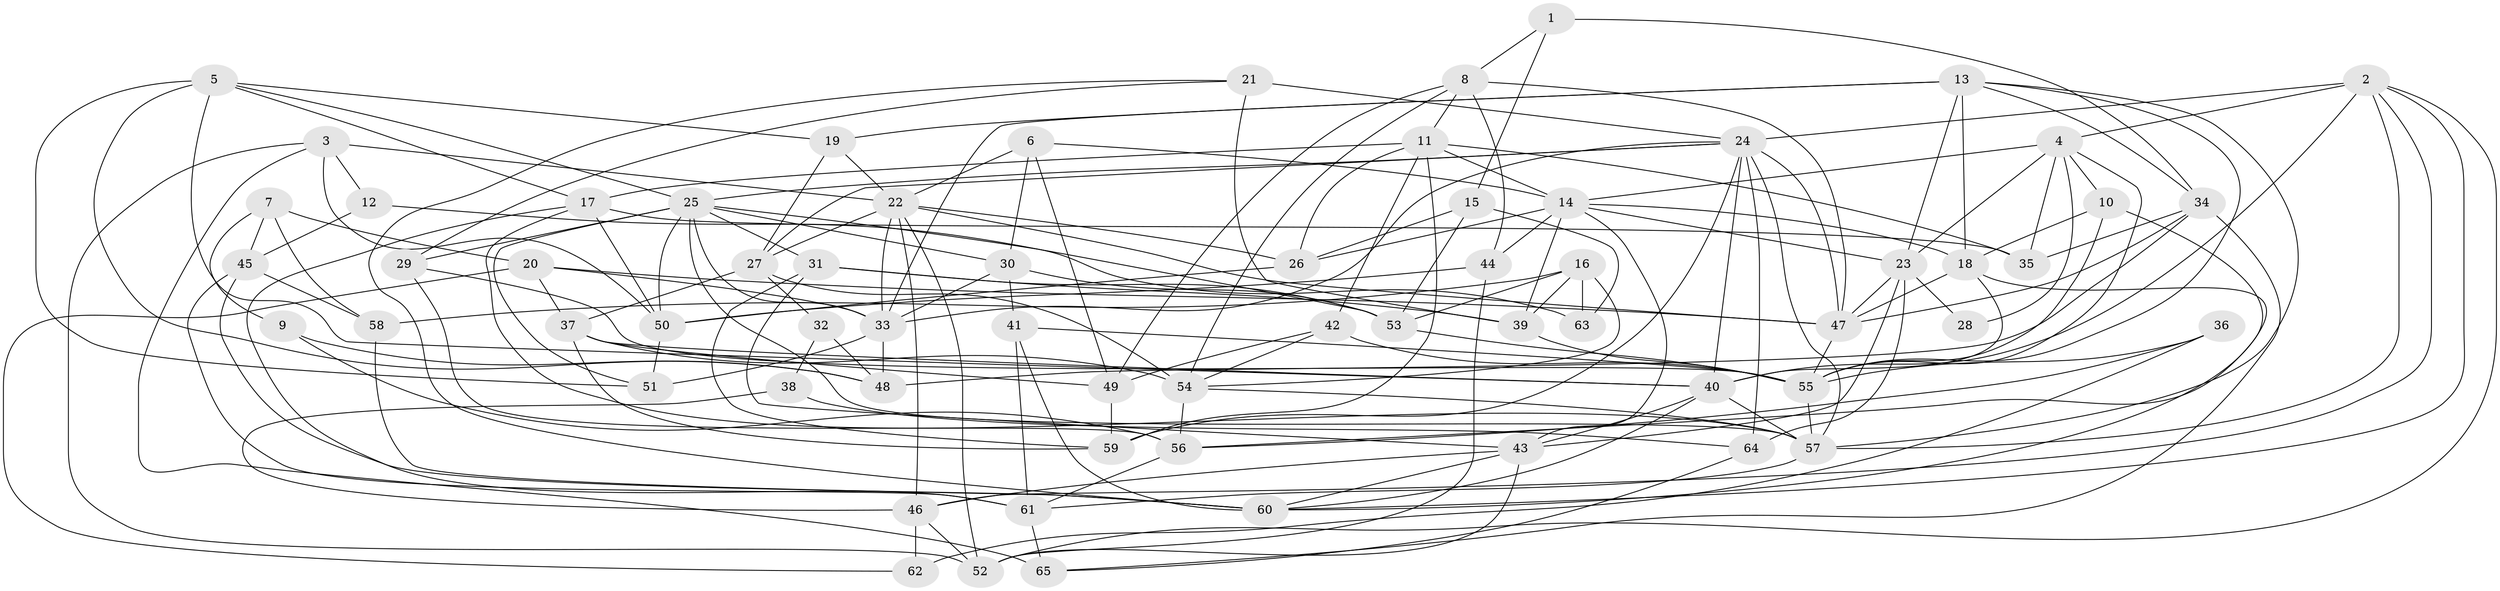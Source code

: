 // original degree distribution, {5: 0.18604651162790697, 3: 0.3023255813953488, 2: 0.08527131782945736, 7: 0.03875968992248062, 6: 0.06976744186046512, 4: 0.31007751937984496, 8: 0.007751937984496124}
// Generated by graph-tools (version 1.1) at 2025/02/03/09/25 03:02:04]
// undirected, 65 vertices, 179 edges
graph export_dot {
graph [start="1"]
  node [color=gray90,style=filled];
  1;
  2;
  3;
  4;
  5;
  6;
  7;
  8;
  9;
  10;
  11;
  12;
  13;
  14;
  15;
  16;
  17;
  18;
  19;
  20;
  21;
  22;
  23;
  24;
  25;
  26;
  27;
  28;
  29;
  30;
  31;
  32;
  33;
  34;
  35;
  36;
  37;
  38;
  39;
  40;
  41;
  42;
  43;
  44;
  45;
  46;
  47;
  48;
  49;
  50;
  51;
  52;
  53;
  54;
  55;
  56;
  57;
  58;
  59;
  60;
  61;
  62;
  63;
  64;
  65;
  1 -- 8 [weight=1.0];
  1 -- 15 [weight=1.0];
  1 -- 34 [weight=1.0];
  2 -- 4 [weight=1.0];
  2 -- 24 [weight=2.0];
  2 -- 40 [weight=1.0];
  2 -- 46 [weight=1.0];
  2 -- 52 [weight=1.0];
  2 -- 57 [weight=1.0];
  2 -- 60 [weight=1.0];
  3 -- 12 [weight=2.0];
  3 -- 22 [weight=1.0];
  3 -- 50 [weight=1.0];
  3 -- 52 [weight=1.0];
  3 -- 65 [weight=1.0];
  4 -- 10 [weight=1.0];
  4 -- 14 [weight=1.0];
  4 -- 23 [weight=1.0];
  4 -- 28 [weight=1.0];
  4 -- 35 [weight=1.0];
  4 -- 55 [weight=1.0];
  5 -- 17 [weight=1.0];
  5 -- 19 [weight=1.0];
  5 -- 25 [weight=1.0];
  5 -- 40 [weight=1.0];
  5 -- 48 [weight=1.0];
  5 -- 51 [weight=1.0];
  6 -- 14 [weight=1.0];
  6 -- 22 [weight=1.0];
  6 -- 30 [weight=1.0];
  6 -- 49 [weight=1.0];
  7 -- 9 [weight=1.0];
  7 -- 20 [weight=1.0];
  7 -- 45 [weight=1.0];
  7 -- 58 [weight=1.0];
  8 -- 11 [weight=1.0];
  8 -- 44 [weight=1.0];
  8 -- 47 [weight=1.0];
  8 -- 49 [weight=1.0];
  8 -- 54 [weight=1.0];
  9 -- 48 [weight=1.0];
  9 -- 56 [weight=1.0];
  10 -- 18 [weight=1.0];
  10 -- 55 [weight=1.0];
  10 -- 56 [weight=1.0];
  11 -- 14 [weight=1.0];
  11 -- 17 [weight=1.0];
  11 -- 26 [weight=1.0];
  11 -- 35 [weight=1.0];
  11 -- 42 [weight=1.0];
  11 -- 59 [weight=1.0];
  12 -- 45 [weight=1.0];
  12 -- 63 [weight=1.0];
  13 -- 18 [weight=1.0];
  13 -- 19 [weight=1.0];
  13 -- 23 [weight=1.0];
  13 -- 33 [weight=1.0];
  13 -- 34 [weight=1.0];
  13 -- 55 [weight=1.0];
  13 -- 57 [weight=1.0];
  14 -- 18 [weight=1.0];
  14 -- 23 [weight=1.0];
  14 -- 26 [weight=1.0];
  14 -- 39 [weight=1.0];
  14 -- 43 [weight=1.0];
  14 -- 44 [weight=1.0];
  15 -- 26 [weight=1.0];
  15 -- 53 [weight=2.0];
  15 -- 63 [weight=2.0];
  16 -- 39 [weight=1.0];
  16 -- 53 [weight=1.0];
  16 -- 54 [weight=1.0];
  16 -- 58 [weight=1.0];
  16 -- 63 [weight=1.0];
  17 -- 35 [weight=1.0];
  17 -- 50 [weight=1.0];
  17 -- 57 [weight=1.0];
  17 -- 61 [weight=1.0];
  18 -- 40 [weight=1.0];
  18 -- 47 [weight=1.0];
  18 -- 60 [weight=1.0];
  19 -- 22 [weight=1.0];
  19 -- 27 [weight=1.0];
  20 -- 33 [weight=1.0];
  20 -- 37 [weight=1.0];
  20 -- 47 [weight=1.0];
  20 -- 62 [weight=1.0];
  21 -- 24 [weight=2.0];
  21 -- 29 [weight=1.0];
  21 -- 39 [weight=1.0];
  21 -- 60 [weight=1.0];
  22 -- 26 [weight=1.0];
  22 -- 27 [weight=1.0];
  22 -- 33 [weight=1.0];
  22 -- 46 [weight=1.0];
  22 -- 47 [weight=1.0];
  22 -- 52 [weight=1.0];
  23 -- 28 [weight=1.0];
  23 -- 43 [weight=1.0];
  23 -- 47 [weight=1.0];
  23 -- 64 [weight=1.0];
  24 -- 25 [weight=1.0];
  24 -- 27 [weight=1.0];
  24 -- 33 [weight=1.0];
  24 -- 40 [weight=1.0];
  24 -- 47 [weight=1.0];
  24 -- 57 [weight=2.0];
  24 -- 59 [weight=1.0];
  24 -- 64 [weight=2.0];
  25 -- 29 [weight=1.0];
  25 -- 30 [weight=1.0];
  25 -- 31 [weight=1.0];
  25 -- 33 [weight=1.0];
  25 -- 50 [weight=1.0];
  25 -- 51 [weight=1.0];
  25 -- 53 [weight=1.0];
  25 -- 57 [weight=1.0];
  26 -- 50 [weight=1.0];
  27 -- 32 [weight=1.0];
  27 -- 37 [weight=1.0];
  27 -- 54 [weight=1.0];
  29 -- 55 [weight=1.0];
  29 -- 56 [weight=1.0];
  30 -- 33 [weight=1.0];
  30 -- 41 [weight=1.0];
  30 -- 53 [weight=1.0];
  31 -- 39 [weight=1.0];
  31 -- 43 [weight=1.0];
  31 -- 53 [weight=1.0];
  31 -- 59 [weight=1.0];
  32 -- 38 [weight=1.0];
  32 -- 48 [weight=2.0];
  33 -- 48 [weight=1.0];
  33 -- 51 [weight=1.0];
  34 -- 35 [weight=1.0];
  34 -- 47 [weight=1.0];
  34 -- 48 [weight=1.0];
  34 -- 65 [weight=1.0];
  36 -- 55 [weight=1.0];
  36 -- 56 [weight=1.0];
  36 -- 62 [weight=1.0];
  37 -- 40 [weight=1.0];
  37 -- 49 [weight=1.0];
  37 -- 54 [weight=1.0];
  37 -- 59 [weight=1.0];
  38 -- 46 [weight=1.0];
  38 -- 64 [weight=1.0];
  39 -- 55 [weight=1.0];
  40 -- 43 [weight=1.0];
  40 -- 57 [weight=1.0];
  40 -- 60 [weight=1.0];
  41 -- 55 [weight=2.0];
  41 -- 60 [weight=1.0];
  41 -- 61 [weight=1.0];
  42 -- 49 [weight=1.0];
  42 -- 54 [weight=1.0];
  42 -- 55 [weight=3.0];
  43 -- 46 [weight=1.0];
  43 -- 52 [weight=1.0];
  43 -- 60 [weight=1.0];
  44 -- 50 [weight=1.0];
  44 -- 52 [weight=1.0];
  45 -- 58 [weight=1.0];
  45 -- 60 [weight=1.0];
  45 -- 61 [weight=1.0];
  46 -- 52 [weight=1.0];
  46 -- 62 [weight=1.0];
  47 -- 55 [weight=1.0];
  49 -- 59 [weight=1.0];
  50 -- 51 [weight=1.0];
  53 -- 55 [weight=1.0];
  54 -- 56 [weight=1.0];
  54 -- 57 [weight=1.0];
  55 -- 57 [weight=2.0];
  56 -- 61 [weight=1.0];
  57 -- 61 [weight=1.0];
  58 -- 60 [weight=1.0];
  61 -- 65 [weight=1.0];
  64 -- 65 [weight=1.0];
}
